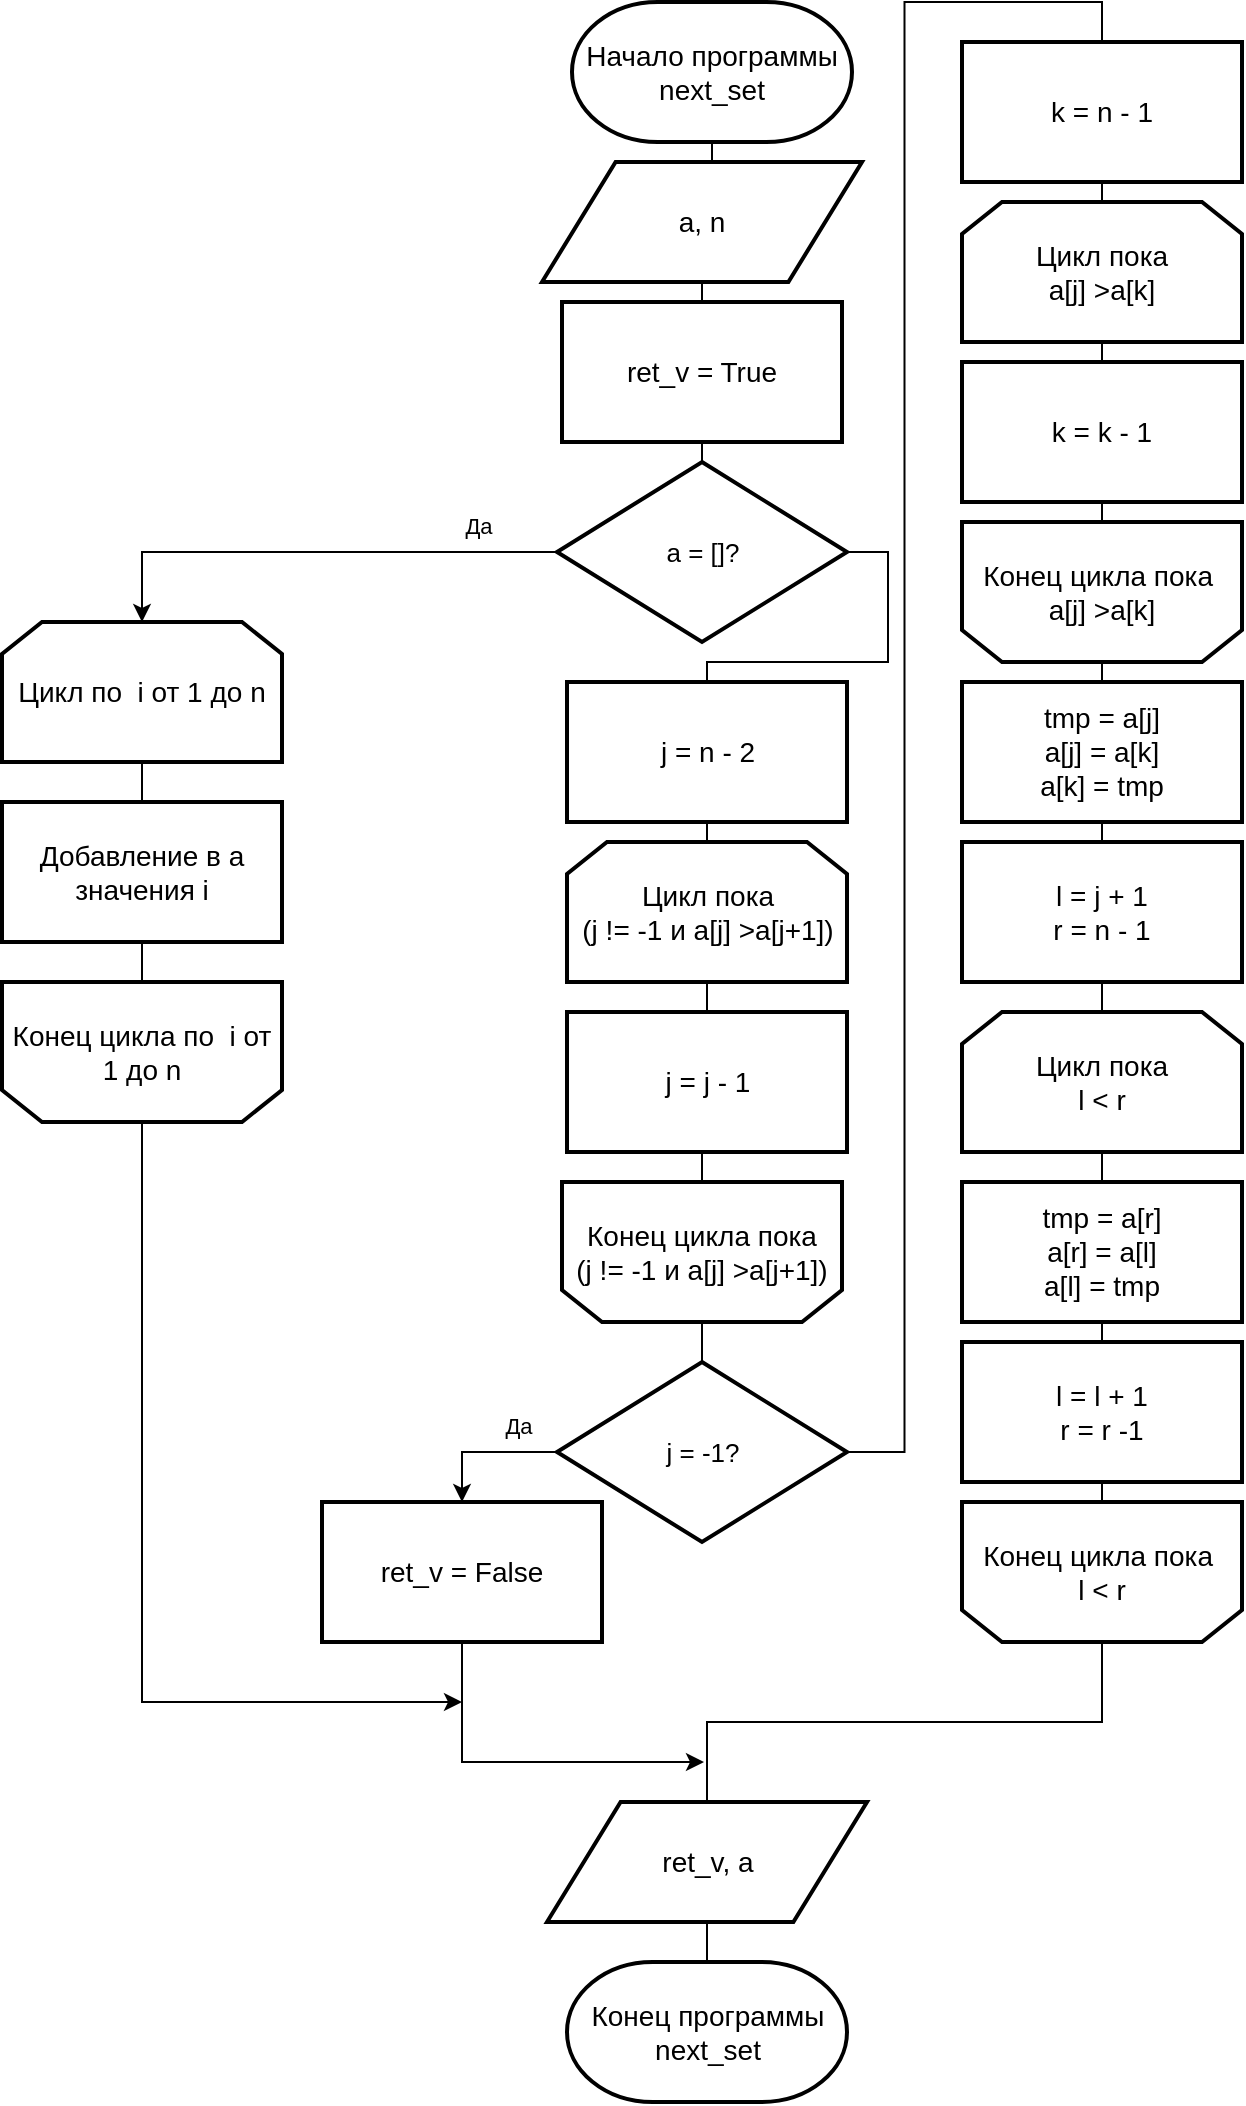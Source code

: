<mxfile version="13.9.9" type="device"><diagram id="C5RBs43oDa-KdzZeNtuy" name="Page-1"><mxGraphModel dx="952" dy="1813" grid="1" gridSize="10" guides="1" tooltips="1" connect="1" arrows="1" fold="1" page="1" pageScale="1" pageWidth="827" pageHeight="1169" math="0" shadow="0"><root><mxCell id="WIyWlLk6GJQsqaUBKTNV-0"/><mxCell id="WIyWlLk6GJQsqaUBKTNV-1" parent="WIyWlLk6GJQsqaUBKTNV-0"/><mxCell id="yal_QzFPyfY-GriAi3yg-47" style="edgeStyle=orthogonalEdgeStyle;rounded=0;orthogonalLoop=1;jettySize=auto;html=1;exitX=0.5;exitY=1;exitDx=0;exitDy=0;entryX=0.5;entryY=1;entryDx=0;entryDy=0;endArrow=none;endFill=0;" parent="WIyWlLk6GJQsqaUBKTNV-1" source="yal_QzFPyfY-GriAi3yg-1" target="yal_QzFPyfY-GriAi3yg-2" edge="1"><mxGeometry relative="1" as="geometry"/></mxCell><mxCell id="yal_QzFPyfY-GriAi3yg-46" style="edgeStyle=orthogonalEdgeStyle;rounded=0;orthogonalLoop=1;jettySize=auto;html=1;exitX=0.5;exitY=1;exitDx=0;exitDy=0;entryX=0.5;entryY=1;entryDx=0;entryDy=0;endArrow=none;endFill=0;" parent="WIyWlLk6GJQsqaUBKTNV-1" source="yal_QzFPyfY-GriAi3yg-20" target="yal_QzFPyfY-GriAi3yg-25" edge="1"><mxGeometry relative="1" as="geometry"/></mxCell><mxCell id="yal_QzFPyfY-GriAi3yg-4" style="edgeStyle=orthogonalEdgeStyle;rounded=0;orthogonalLoop=1;jettySize=auto;html=1;exitX=0.5;exitY=0;exitDx=0;exitDy=0;exitPerimeter=0;entryX=0.5;entryY=1;entryDx=0;entryDy=0;entryPerimeter=0;endArrow=none;endFill=0;" parent="WIyWlLk6GJQsqaUBKTNV-1" source="yal_QzFPyfY-GriAi3yg-0" target="JPrhd-5eOgPDo48qGL33-0" edge="1"><mxGeometry relative="1" as="geometry"><mxPoint x="870" y="130" as="sourcePoint"/><mxPoint x="870" y="-170" as="targetPoint"/></mxGeometry></mxCell><mxCell id="1mhITmf9AZdk3Hxi34PB-5" style="edgeStyle=orthogonalEdgeStyle;rounded=0;orthogonalLoop=1;jettySize=auto;html=1;exitX=0.5;exitY=0;exitDx=0;exitDy=0;exitPerimeter=0;entryX=0.5;entryY=1;entryDx=0;entryDy=0;entryPerimeter=0;endArrow=none;endFill=0;" parent="WIyWlLk6GJQsqaUBKTNV-1" source="JPrhd-5eOgPDo48qGL33-0" target="_blK2kj-LV2LUoSYWWXs-2" edge="1"><mxGeometry relative="1" as="geometry"><mxPoint x="870" y="130" as="sourcePoint"/></mxGeometry></mxCell><mxCell id="WdZP0otw79XUUpHIpCqY-11" value="Конец программы next_set" style="strokeWidth=2;html=1;shape=mxgraph.flowchart.terminator;whiteSpace=wrap;fontSize=14;" parent="WIyWlLk6GJQsqaUBKTNV-1" vertex="1"><mxGeometry x="802.5" y="770" width="140" height="70" as="geometry"/></mxCell><mxCell id="_blK2kj-LV2LUoSYWWXs-2" value="&lt;font style=&quot;font-size: 14px&quot;&gt;Начало программы next_set&lt;br&gt;&lt;/font&gt;" style="strokeWidth=2;html=1;shape=mxgraph.flowchart.terminator;whiteSpace=wrap;fontSize=14;fontFamily=Helvetica;" parent="WIyWlLk6GJQsqaUBKTNV-1" vertex="1"><mxGeometry x="805" y="-210" width="140" height="70" as="geometry"/></mxCell><mxCell id="_blK2kj-LV2LUoSYWWXs-17" style="edgeStyle=orthogonalEdgeStyle;rounded=0;orthogonalLoop=1;jettySize=auto;html=1;exitX=0.5;exitY=1;exitDx=0;exitDy=0;exitPerimeter=0;entryX=0.5;entryY=1;entryDx=0;entryDy=0;endArrow=none;endFill=0;" parent="WIyWlLk6GJQsqaUBKTNV-1" edge="1"><mxGeometry relative="1" as="geometry"><mxPoint x="877.5" y="810" as="sourcePoint"/><mxPoint x="877.5" y="810" as="targetPoint"/></mxGeometry></mxCell><mxCell id="yal_QzFPyfY-GriAi3yg-1" value="&lt;span style=&quot;font-size: 14px&quot;&gt;Цикл по&amp;nbsp; i от 1 до n&lt;/span&gt;" style="shape=loopLimit;whiteSpace=wrap;html=1;strokeWidth=2;" parent="WIyWlLk6GJQsqaUBKTNV-1" vertex="1"><mxGeometry x="520" y="100" width="140" height="70" as="geometry"/></mxCell><mxCell id="yal_QzFPyfY-GriAi3yg-37" style="edgeStyle=orthogonalEdgeStyle;rounded=0;orthogonalLoop=1;jettySize=auto;html=1;endArrow=classic;endFill=1;" parent="WIyWlLk6GJQsqaUBKTNV-1" source="yal_QzFPyfY-GriAi3yg-2" edge="1"><mxGeometry relative="1" as="geometry"><mxPoint x="750" y="640" as="targetPoint"/><Array as="points"><mxPoint x="590" y="640"/><mxPoint x="720" y="640"/></Array></mxGeometry></mxCell><mxCell id="yal_QzFPyfY-GriAi3yg-2" value="&lt;span style=&quot;font-size: 14px&quot;&gt;Конец цикла&amp;nbsp;&lt;/span&gt;&lt;span style=&quot;font-size: 14px&quot;&gt;по&amp;nbsp; i от 1 до n&lt;/span&gt;" style="shape=loopLimit;whiteSpace=wrap;html=1;strokeWidth=2;direction=west;" parent="WIyWlLk6GJQsqaUBKTNV-1" vertex="1"><mxGeometry x="520" y="280" width="140" height="70" as="geometry"/></mxCell><mxCell id="yal_QzFPyfY-GriAi3yg-3" value="Добавление в a значения i" style="rounded=0;whiteSpace=wrap;html=1;strokeWidth=2;fontSize=14;" parent="WIyWlLk6GJQsqaUBKTNV-1" vertex="1"><mxGeometry x="520" y="190" width="140" height="70" as="geometry"/></mxCell><mxCell id="JPrhd-5eOgPDo48qGL33-0" value="&lt;span style=&quot;font-size: 14px&quot;&gt;a, n&lt;/span&gt;" style="shape=parallelogram;html=1;strokeWidth=2;perimeter=parallelogramPerimeter;whiteSpace=wrap;rounded=0;arcSize=12;size=0.23;fontSize=13;" parent="WIyWlLk6GJQsqaUBKTNV-1" vertex="1"><mxGeometry x="790" y="-130" width="160" height="60" as="geometry"/></mxCell><mxCell id="yal_QzFPyfY-GriAi3yg-5" value="ret_v = True" style="rounded=0;whiteSpace=wrap;html=1;strokeWidth=2;fontSize=14;" parent="WIyWlLk6GJQsqaUBKTNV-1" vertex="1"><mxGeometry x="800" y="-60" width="140" height="70" as="geometry"/></mxCell><mxCell id="yal_QzFPyfY-GriAi3yg-7" style="edgeStyle=orthogonalEdgeStyle;rounded=0;orthogonalLoop=1;jettySize=auto;html=1;entryX=0.5;entryY=0;entryDx=0;entryDy=0;" parent="WIyWlLk6GJQsqaUBKTNV-1" source="yal_QzFPyfY-GriAi3yg-0" target="yal_QzFPyfY-GriAi3yg-1" edge="1"><mxGeometry relative="1" as="geometry"/></mxCell><mxCell id="yal_QzFPyfY-GriAi3yg-9" value="Да" style="edgeLabel;html=1;align=center;verticalAlign=middle;resizable=0;points=[];" parent="yal_QzFPyfY-GriAi3yg-7" vertex="1" connectable="0"><mxGeometry x="-0.769" y="1" relative="1" as="geometry"><mxPoint x="-11.5" y="-14" as="offset"/></mxGeometry></mxCell><mxCell id="yal_QzFPyfY-GriAi3yg-31" style="edgeStyle=orthogonalEdgeStyle;rounded=0;orthogonalLoop=1;jettySize=auto;html=1;exitX=1;exitY=0.5;exitDx=0;exitDy=0;entryX=0.5;entryY=0;entryDx=0;entryDy=0;endArrow=none;endFill=0;" parent="WIyWlLk6GJQsqaUBKTNV-1" source="yal_QzFPyfY-GriAi3yg-0" target="yal_QzFPyfY-GriAi3yg-11" edge="1"><mxGeometry relative="1" as="geometry"><Array as="points"><mxPoint x="963" y="65"/><mxPoint x="963" y="120"/><mxPoint x="873" y="120"/></Array></mxGeometry></mxCell><mxCell id="yal_QzFPyfY-GriAi3yg-0" value="a = []?" style="rhombus;whiteSpace=wrap;html=1;strokeWidth=2;fontSize=13;" parent="WIyWlLk6GJQsqaUBKTNV-1" vertex="1"><mxGeometry x="797.5" y="20" width="145" height="90" as="geometry"/></mxCell><mxCell id="yal_QzFPyfY-GriAi3yg-13" style="edgeStyle=orthogonalEdgeStyle;rounded=0;orthogonalLoop=1;jettySize=auto;html=1;entryX=0.5;entryY=0;entryDx=0;entryDy=0;exitX=0;exitY=0.5;exitDx=0;exitDy=0;" parent="WIyWlLk6GJQsqaUBKTNV-1" source="yal_QzFPyfY-GriAi3yg-15" target="yal_QzFPyfY-GriAi3yg-16" edge="1"><mxGeometry relative="1" as="geometry"><mxPoint x="787.5" y="595" as="targetPoint"/><mxPoint x="650" y="570" as="sourcePoint"/></mxGeometry></mxCell><mxCell id="yal_QzFPyfY-GriAi3yg-14" value="Да" style="edgeLabel;html=1;align=center;verticalAlign=middle;resizable=0;points=[];" parent="yal_QzFPyfY-GriAi3yg-13" vertex="1" connectable="0"><mxGeometry x="-0.769" y="1" relative="1" as="geometry"><mxPoint x="-11.5" y="-14" as="offset"/></mxGeometry></mxCell><mxCell id="yal_QzFPyfY-GriAi3yg-32" style="edgeStyle=orthogonalEdgeStyle;rounded=0;orthogonalLoop=1;jettySize=auto;html=1;exitX=1;exitY=0.5;exitDx=0;exitDy=0;entryX=0.5;entryY=0;entryDx=0;entryDy=0;endArrow=none;endFill=0;" parent="WIyWlLk6GJQsqaUBKTNV-1" source="yal_QzFPyfY-GriAi3yg-15" target="yal_QzFPyfY-GriAi3yg-20" edge="1"><mxGeometry relative="1" as="geometry"/></mxCell><mxCell id="yal_QzFPyfY-GriAi3yg-15" value="j = -1?" style="rhombus;whiteSpace=wrap;html=1;strokeWidth=2;fontSize=13;" parent="WIyWlLk6GJQsqaUBKTNV-1" vertex="1"><mxGeometry x="797.5" y="470" width="145" height="90" as="geometry"/></mxCell><mxCell id="yal_QzFPyfY-GriAi3yg-36" style="edgeStyle=orthogonalEdgeStyle;rounded=0;orthogonalLoop=1;jettySize=auto;html=1;endArrow=classic;endFill=1;exitX=0.5;exitY=1;exitDx=0;exitDy=0;" parent="WIyWlLk6GJQsqaUBKTNV-1" source="yal_QzFPyfY-GriAi3yg-16" edge="1"><mxGeometry relative="1" as="geometry"><mxPoint x="871" y="670" as="targetPoint"/><mxPoint x="714" y="610" as="sourcePoint"/><Array as="points"><mxPoint x="750" y="670"/></Array></mxGeometry></mxCell><mxCell id="yal_QzFPyfY-GriAi3yg-16" value="ret_v = False" style="rounded=0;whiteSpace=wrap;html=1;strokeWidth=2;fontSize=14;" parent="WIyWlLk6GJQsqaUBKTNV-1" vertex="1"><mxGeometry x="680" y="540" width="140" height="70" as="geometry"/></mxCell><mxCell id="yal_QzFPyfY-GriAi3yg-35" style="edgeStyle=orthogonalEdgeStyle;rounded=0;orthogonalLoop=1;jettySize=auto;html=1;exitX=0.5;exitY=1;exitDx=0;exitDy=0;endArrow=none;endFill=0;" parent="WIyWlLk6GJQsqaUBKTNV-1" source="yal_QzFPyfY-GriAi3yg-17" target="WdZP0otw79XUUpHIpCqY-11" edge="1"><mxGeometry relative="1" as="geometry"/></mxCell><mxCell id="yal_QzFPyfY-GriAi3yg-17" value="&lt;span style=&quot;font-size: 14px&quot;&gt;ret_v, a&lt;/span&gt;" style="shape=parallelogram;html=1;strokeWidth=2;perimeter=parallelogramPerimeter;whiteSpace=wrap;rounded=0;arcSize=12;size=0.23;fontSize=13;" parent="WIyWlLk6GJQsqaUBKTNV-1" vertex="1"><mxGeometry x="792.5" y="690" width="160" height="60" as="geometry"/></mxCell><mxCell id="yal_QzFPyfY-GriAi3yg-18" value="&lt;span style=&quot;font-size: 14px&quot;&gt;Цикл пока &lt;br&gt;a[j] &amp;gt;a[k]&lt;/span&gt;" style="shape=loopLimit;whiteSpace=wrap;html=1;strokeWidth=2;" parent="WIyWlLk6GJQsqaUBKTNV-1" vertex="1"><mxGeometry x="1000" y="-110" width="140" height="70" as="geometry"/></mxCell><mxCell id="yal_QzFPyfY-GriAi3yg-20" value="k = n - 1" style="rounded=0;whiteSpace=wrap;html=1;strokeWidth=2;fontSize=14;" parent="WIyWlLk6GJQsqaUBKTNV-1" vertex="1"><mxGeometry x="1000" y="-190" width="140" height="70" as="geometry"/></mxCell><mxCell id="yal_QzFPyfY-GriAi3yg-22" value="tmp = a[j]&lt;br&gt;a[j] = a[k]&lt;br&gt;a[k] = tmp" style="rounded=0;whiteSpace=wrap;html=1;strokeWidth=2;fontSize=14;" parent="WIyWlLk6GJQsqaUBKTNV-1" vertex="1"><mxGeometry x="1000" y="130" width="140" height="70" as="geometry"/></mxCell><mxCell id="yal_QzFPyfY-GriAi3yg-23" value="l = j + 1&lt;br&gt;r = n - 1" style="rounded=0;whiteSpace=wrap;html=1;strokeWidth=2;fontSize=14;" parent="WIyWlLk6GJQsqaUBKTNV-1" vertex="1"><mxGeometry x="1000" y="210" width="140" height="70" as="geometry"/></mxCell><mxCell id="yal_QzFPyfY-GriAi3yg-24" value="&lt;span style=&quot;font-size: 14px&quot;&gt;Цикл пока &lt;br&gt;l &amp;lt; r&lt;/span&gt;" style="shape=loopLimit;whiteSpace=wrap;html=1;strokeWidth=2;" parent="WIyWlLk6GJQsqaUBKTNV-1" vertex="1"><mxGeometry x="1000" y="295" width="140" height="70" as="geometry"/></mxCell><mxCell id="yal_QzFPyfY-GriAi3yg-34" style="edgeStyle=orthogonalEdgeStyle;rounded=0;orthogonalLoop=1;jettySize=auto;html=1;entryX=0.5;entryY=0;entryDx=0;entryDy=0;endArrow=none;endFill=0;" parent="WIyWlLk6GJQsqaUBKTNV-1" source="yal_QzFPyfY-GriAi3yg-25" target="yal_QzFPyfY-GriAi3yg-17" edge="1"><mxGeometry relative="1" as="geometry"><Array as="points"><mxPoint x="1070" y="650"/><mxPoint x="873" y="650"/></Array></mxGeometry></mxCell><mxCell id="yal_QzFPyfY-GriAi3yg-25" value="&lt;span style=&quot;font-size: 14px&quot;&gt;Конец цикла&amp;nbsp;&lt;/span&gt;&lt;span style=&quot;font-size: 14px&quot;&gt;пока&amp;nbsp;&lt;/span&gt;&lt;br style=&quot;font-size: 14px&quot;&gt;&lt;span style=&quot;font-size: 14px&quot;&gt;l &amp;lt; r&lt;/span&gt;" style="shape=loopLimit;whiteSpace=wrap;html=1;strokeWidth=2;direction=west;" parent="WIyWlLk6GJQsqaUBKTNV-1" vertex="1"><mxGeometry x="1000" y="540" width="140" height="70" as="geometry"/></mxCell><mxCell id="yal_QzFPyfY-GriAi3yg-27" value="tmp = a[r]&lt;br&gt;a[r] = a[l]&lt;br&gt;a[l] = tmp" style="rounded=0;whiteSpace=wrap;html=1;strokeWidth=2;fontSize=14;" parent="WIyWlLk6GJQsqaUBKTNV-1" vertex="1"><mxGeometry x="1000" y="380" width="140" height="70" as="geometry"/></mxCell><mxCell id="yal_QzFPyfY-GriAi3yg-28" value="l = l + 1&lt;br&gt;r = r -1" style="rounded=0;whiteSpace=wrap;html=1;strokeWidth=2;fontSize=14;" parent="WIyWlLk6GJQsqaUBKTNV-1" vertex="1"><mxGeometry x="1000" y="460" width="140" height="70" as="geometry"/></mxCell><mxCell id="yal_QzFPyfY-GriAi3yg-11" value="j = n - 2" style="rounded=0;whiteSpace=wrap;html=1;strokeWidth=2;fontSize=14;" parent="WIyWlLk6GJQsqaUBKTNV-1" vertex="1"><mxGeometry x="802.5" y="130" width="140" height="70" as="geometry"/></mxCell><mxCell id="KI6t1zhLUABQhlnHe4h6-0" value="&lt;span style=&quot;font-size: 14px&quot;&gt;Цикл пока &lt;br&gt;(j != -1 и a[j] &amp;gt;a[j+1])&lt;/span&gt;" style="shape=loopLimit;whiteSpace=wrap;html=1;strokeWidth=2;" parent="WIyWlLk6GJQsqaUBKTNV-1" vertex="1"><mxGeometry x="802.5" y="210" width="140" height="70" as="geometry"/></mxCell><mxCell id="yal_QzFPyfY-GriAi3yg-39" style="edgeStyle=orthogonalEdgeStyle;rounded=0;orthogonalLoop=1;jettySize=auto;html=1;exitX=0.5;exitY=1;exitDx=0;exitDy=0;entryX=0.5;entryY=0;entryDx=0;entryDy=0;endArrow=none;endFill=0;" parent="WIyWlLk6GJQsqaUBKTNV-1" source="yal_QzFPyfY-GriAi3yg-11" target="KI6t1zhLUABQhlnHe4h6-0" edge="1"><mxGeometry relative="1" as="geometry"><mxPoint x="872.5" y="200" as="sourcePoint"/><mxPoint x="877.5" y="525" as="targetPoint"/></mxGeometry></mxCell><mxCell id="yal_QzFPyfY-GriAi3yg-42" style="edgeStyle=orthogonalEdgeStyle;rounded=0;orthogonalLoop=1;jettySize=auto;html=1;exitX=0.5;exitY=1;exitDx=0;exitDy=0;entryX=0.5;entryY=1;entryDx=0;entryDy=0;endArrow=none;endFill=0;" parent="WIyWlLk6GJQsqaUBKTNV-1" source="yal_QzFPyfY-GriAi3yg-12" target="KI6t1zhLUABQhlnHe4h6-6" edge="1"><mxGeometry relative="1" as="geometry"/></mxCell><mxCell id="yal_QzFPyfY-GriAi3yg-12" value="j = j - 1" style="rounded=0;whiteSpace=wrap;html=1;strokeWidth=2;fontSize=14;" parent="WIyWlLk6GJQsqaUBKTNV-1" vertex="1"><mxGeometry x="802.5" y="295" width="140" height="70" as="geometry"/></mxCell><mxCell id="yal_QzFPyfY-GriAi3yg-40" style="edgeStyle=orthogonalEdgeStyle;rounded=0;orthogonalLoop=1;jettySize=auto;html=1;exitX=0.5;exitY=1;exitDx=0;exitDy=0;entryX=0.5;entryY=0;entryDx=0;entryDy=0;endArrow=none;endFill=0;" parent="WIyWlLk6GJQsqaUBKTNV-1" source="KI6t1zhLUABQhlnHe4h6-0" target="yal_QzFPyfY-GriAi3yg-12" edge="1"><mxGeometry relative="1" as="geometry"><mxPoint x="872.5" y="280" as="sourcePoint"/><mxPoint x="877.5" y="525" as="targetPoint"/></mxGeometry></mxCell><mxCell id="yal_QzFPyfY-GriAi3yg-43" style="edgeStyle=orthogonalEdgeStyle;rounded=0;orthogonalLoop=1;jettySize=auto;html=1;exitX=0.5;exitY=0;exitDx=0;exitDy=0;entryX=0.5;entryY=0;entryDx=0;entryDy=0;endArrow=none;endFill=0;" parent="WIyWlLk6GJQsqaUBKTNV-1" source="KI6t1zhLUABQhlnHe4h6-6" target="yal_QzFPyfY-GriAi3yg-15" edge="1"><mxGeometry relative="1" as="geometry"/></mxCell><mxCell id="KI6t1zhLUABQhlnHe4h6-6" value="&lt;span style=&quot;font-size: 14px&quot;&gt;Конец цикла&amp;nbsp;&lt;/span&gt;&lt;span style=&quot;font-size: 14px&quot;&gt;пока &lt;br&gt;(j != -1 и a[j] &amp;gt;a[j+1])&lt;/span&gt;" style="shape=loopLimit;whiteSpace=wrap;html=1;strokeWidth=2;direction=west;" parent="WIyWlLk6GJQsqaUBKTNV-1" vertex="1"><mxGeometry x="800" y="380" width="140" height="70" as="geometry"/></mxCell><mxCell id="yal_QzFPyfY-GriAi3yg-21" value="k = k - 1" style="rounded=0;whiteSpace=wrap;html=1;strokeWidth=2;fontSize=14;" parent="WIyWlLk6GJQsqaUBKTNV-1" vertex="1"><mxGeometry x="1000" y="-30" width="140" height="70" as="geometry"/></mxCell><mxCell id="yal_QzFPyfY-GriAi3yg-19" value="&lt;span style=&quot;font-size: 14px&quot;&gt;Конец цикла&amp;nbsp;&lt;/span&gt;&lt;span style=&quot;font-size: 14px&quot;&gt;пока&amp;nbsp;&lt;/span&gt;&lt;br style=&quot;font-size: 14px&quot;&gt;&lt;span style=&quot;font-size: 14px&quot;&gt;a[j] &amp;gt;a[k]&lt;/span&gt;" style="shape=loopLimit;whiteSpace=wrap;html=1;strokeWidth=2;direction=west;" parent="WIyWlLk6GJQsqaUBKTNV-1" vertex="1"><mxGeometry x="1000" y="50" width="140" height="70" as="geometry"/></mxCell><mxCell id="yal_QzFPyfY-GriAi3yg-45" style="edgeStyle=orthogonalEdgeStyle;rounded=0;orthogonalLoop=1;jettySize=auto;html=1;exitX=0.5;exitY=1;exitDx=0;exitDy=0;entryX=0.5;entryY=1;entryDx=0;entryDy=0;endArrow=none;endFill=0;" parent="WIyWlLk6GJQsqaUBKTNV-1" source="yal_QzFPyfY-GriAi3yg-21" target="yal_QzFPyfY-GriAi3yg-19" edge="1"><mxGeometry relative="1" as="geometry"><mxPoint x="1070" y="40" as="sourcePoint"/><mxPoint x="1070" y="650" as="targetPoint"/></mxGeometry></mxCell></root></mxGraphModel></diagram></mxfile>